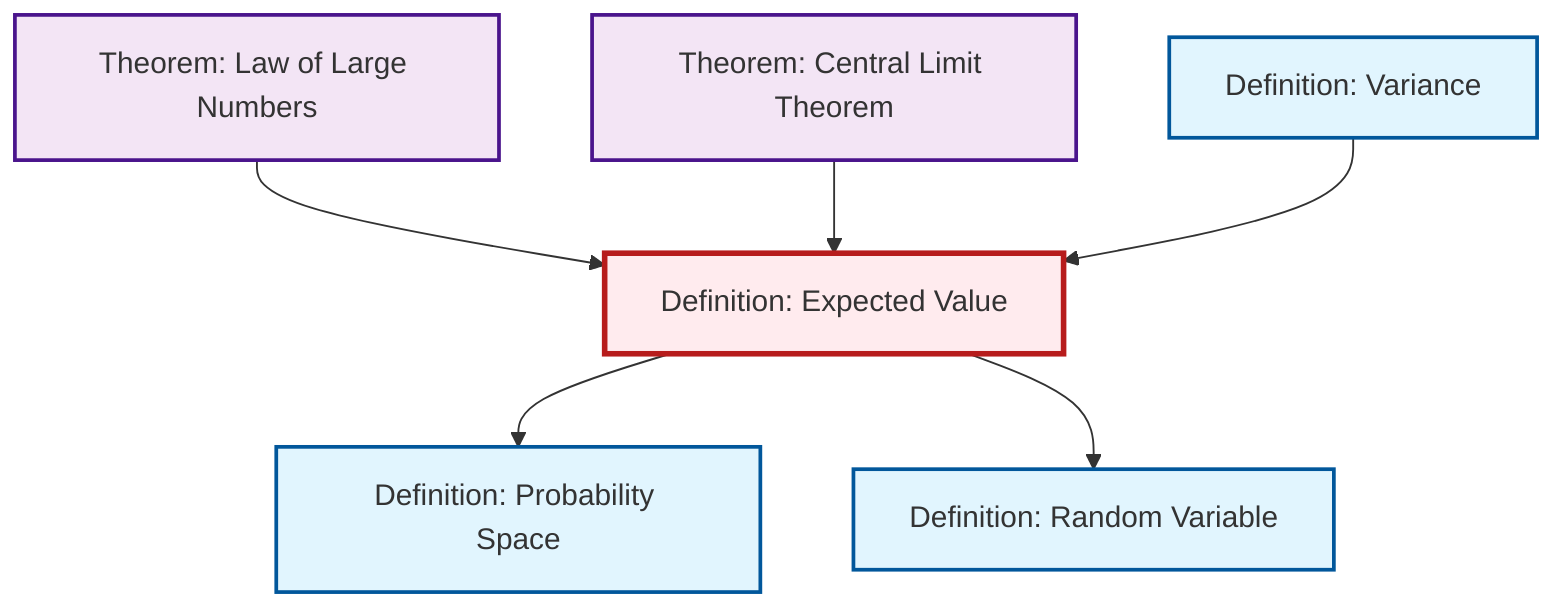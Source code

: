 graph TD
    classDef definition fill:#e1f5fe,stroke:#01579b,stroke-width:2px
    classDef theorem fill:#f3e5f5,stroke:#4a148c,stroke-width:2px
    classDef axiom fill:#fff3e0,stroke:#e65100,stroke-width:2px
    classDef example fill:#e8f5e9,stroke:#1b5e20,stroke-width:2px
    classDef current fill:#ffebee,stroke:#b71c1c,stroke-width:3px
    def-probability-space["Definition: Probability Space"]:::definition
    thm-central-limit["Theorem: Central Limit Theorem"]:::theorem
    def-variance["Definition: Variance"]:::definition
    def-expectation["Definition: Expected Value"]:::definition
    thm-law-of-large-numbers["Theorem: Law of Large Numbers"]:::theorem
    def-random-variable["Definition: Random Variable"]:::definition
    thm-law-of-large-numbers --> def-expectation
    def-expectation --> def-probability-space
    thm-central-limit --> def-expectation
    def-expectation --> def-random-variable
    def-variance --> def-expectation
    class def-expectation current